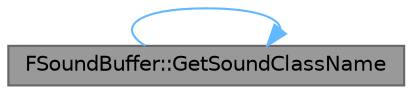 digraph "FSoundBuffer::GetSoundClassName"
{
 // INTERACTIVE_SVG=YES
 // LATEX_PDF_SIZE
  bgcolor="transparent";
  edge [fontname=Helvetica,fontsize=10,labelfontname=Helvetica,labelfontsize=10];
  node [fontname=Helvetica,fontsize=10,shape=box,height=0.2,width=0.4];
  rankdir="LR";
  Node1 [id="Node000001",label="FSoundBuffer::GetSoundClassName",height=0.2,width=0.4,color="gray40", fillcolor="grey60", style="filled", fontcolor="black",tooltip="Return the name of the sound class for this buffer."];
  Node1 -> Node1 [id="edge1_Node000001_Node000001",color="steelblue1",style="solid",tooltip=" "];
}
